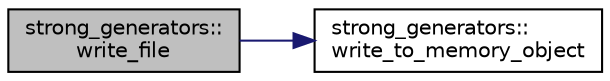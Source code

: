 digraph "strong_generators::write_file"
{
  edge [fontname="Helvetica",fontsize="10",labelfontname="Helvetica",labelfontsize="10"];
  node [fontname="Helvetica",fontsize="10",shape=record];
  rankdir="LR";
  Node5501 [label="strong_generators::\lwrite_file",height=0.2,width=0.4,color="black", fillcolor="grey75", style="filled", fontcolor="black"];
  Node5501 -> Node5502 [color="midnightblue",fontsize="10",style="solid",fontname="Helvetica"];
  Node5502 [label="strong_generators::\lwrite_to_memory_object",height=0.2,width=0.4,color="black", fillcolor="white", style="filled",URL="$dc/d09/classstrong__generators.html#a04fc01097cf580dced1e46779b20a1b3"];
}

